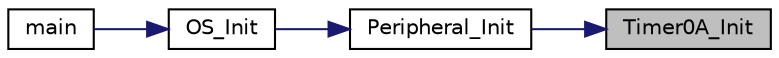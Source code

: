 digraph "Timer0A_Init"
{
 // LATEX_PDF_SIZE
  edge [fontname="Helvetica",fontsize="10",labelfontname="Helvetica",labelfontsize="10"];
  node [fontname="Helvetica",fontsize="10",shape=record];
  rankdir="RL";
  Node1 [label="Timer0A_Init",height=0.2,width=0.4,color="black", fillcolor="grey75", style="filled", fontcolor="black",tooltip=" "];
  Node1 -> Node2 [dir="back",color="midnightblue",fontsize="10",style="solid",fontname="Helvetica"];
  Node2 [label="Peripheral_Init",height=0.2,width=0.4,color="black", fillcolor="white", style="filled",URL="$_o_s_8c.html#a4e1ed1b33e454c5906df521dcec8a3a6",tooltip="This function initializes extra IO used by OS, add new inits here."];
  Node2 -> Node3 [dir="back",color="midnightblue",fontsize="10",style="solid",fontname="Helvetica"];
  Node3 [label="OS_Init",height=0.2,width=0.4,color="black", fillcolor="white", style="filled",URL="$_o_s_8c.html#acb6df8f47f418aad9c9a9e045d7d1e6d",tooltip="initialize operating system, disable interrupts until OS_Launch initialize OS controlled I/O: serial,..."];
  Node3 -> Node4 [dir="back",color="midnightblue",fontsize="10",style="solid",fontname="Helvetica"];
  Node4 [label="main",height=0.2,width=0.4,color="black", fillcolor="white", style="filled",URL="$main_8c.html#a840291bc02cba5474a4cb46a9b9566fe",tooltip="Example usecase of RTOS."];
}
